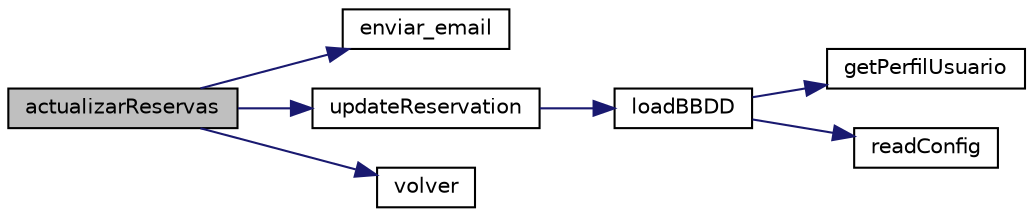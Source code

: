 digraph "actualizarReservas"
{
 // LATEX_PDF_SIZE
  edge [fontname="Helvetica",fontsize="10",labelfontname="Helvetica",labelfontsize="10"];
  node [fontname="Helvetica",fontsize="10",shape=record];
  rankdir="LR";
  Node1 [label="actualizarReservas",height=0.2,width=0.4,color="black", fillcolor="grey75", style="filled", fontcolor="black",tooltip=" "];
  Node1 -> Node2 [color="midnightblue",fontsize="10",style="solid",fontname="Helvetica"];
  Node2 [label="enviar_email",height=0.2,width=0.4,color="black", fillcolor="white", style="filled",URL="$mailer_8php.html#a0e4df132ad2140a33b2f183db553b1c6",tooltip=" "];
  Node1 -> Node3 [color="midnightblue",fontsize="10",style="solid",fontname="Helvetica"];
  Node3 [label="updateReservation",height=0.2,width=0.4,color="black", fillcolor="white", style="filled",URL="$bd_8php.html#ab2d2c498193724f5011157638521d151",tooltip=" "];
  Node3 -> Node4 [color="midnightblue",fontsize="10",style="solid",fontname="Helvetica"];
  Node4 [label="loadBBDD",height=0.2,width=0.4,color="black", fillcolor="white", style="filled",URL="$bd_8php.html#a9ae7ad4dfc700500a4d6f1ea49844c29",tooltip=" "];
  Node4 -> Node5 [color="midnightblue",fontsize="10",style="solid",fontname="Helvetica"];
  Node5 [label="getPerfilUsuario",height=0.2,width=0.4,color="black", fillcolor="white", style="filled",URL="$bd_8php.html#a39f63e8f6c25d6a95121c7eaedf8dec7",tooltip=" "];
  Node4 -> Node6 [color="midnightblue",fontsize="10",style="solid",fontname="Helvetica"];
  Node6 [label="readConfig",height=0.2,width=0.4,color="black", fillcolor="white", style="filled",URL="$bd_8php.html#a0fc98b7a6654add13d10bdebf08ec36b",tooltip=" "];
  Node1 -> Node7 [color="midnightblue",fontsize="10",style="solid",fontname="Helvetica"];
  Node7 [label="volver",height=0.2,width=0.4,color="black", fillcolor="white", style="filled",URL="$functions_2admin_8php.html#a4a4bde2bdeb09d3dda60c8bf69b1f8c1",tooltip=" "];
}
